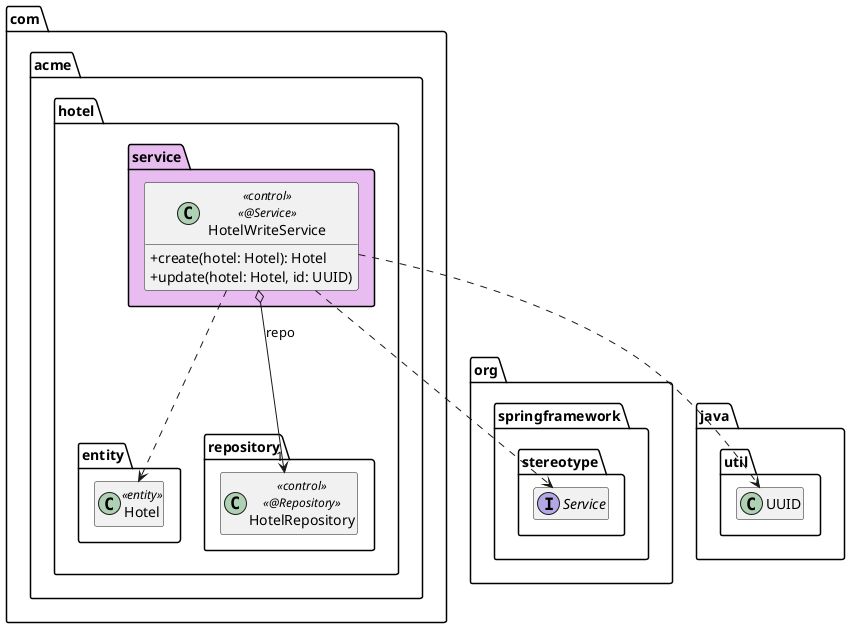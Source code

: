 @startuml HotelWriteService

skinparam classAttributeIconSize 0

package org.springframework.stereotype {
    interface Service
}

package java.util {
    class UUID
}

package com.acme.hotel {
    package entity {
        class Hotel << entity >>
    }

    package repository {
        class HotelRepository << control >> << @Repository >>
    }

    package service #e8bcf0 {
        class HotelWriteService << control >> << @Service >> {
            + create(hotel: Hotel): Hotel
            + update(hotel: Hotel, id: UUID)
        }

        HotelWriteService o--> "1" HotelRepository : repo
        HotelWriteService ..> Hotel
        HotelWriteService ..> Service
        HotelWriteService ..> UUID
    }
}

hide empty members

@enduml
